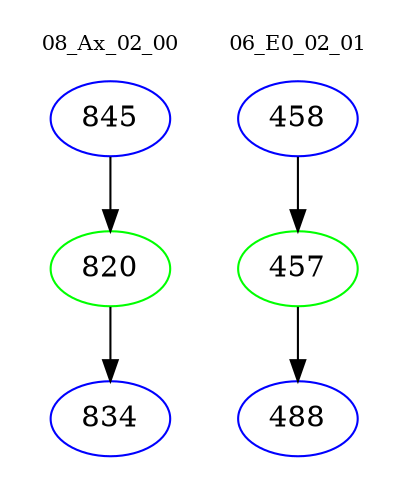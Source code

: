 digraph{
subgraph cluster_0 {
color = white
label = "08_Ax_02_00";
fontsize=10;
T0_845 [label="845", color="blue"]
T0_845 -> T0_820 [color="black"]
T0_820 [label="820", color="green"]
T0_820 -> T0_834 [color="black"]
T0_834 [label="834", color="blue"]
}
subgraph cluster_1 {
color = white
label = "06_E0_02_01";
fontsize=10;
T1_458 [label="458", color="blue"]
T1_458 -> T1_457 [color="black"]
T1_457 [label="457", color="green"]
T1_457 -> T1_488 [color="black"]
T1_488 [label="488", color="blue"]
}
}
